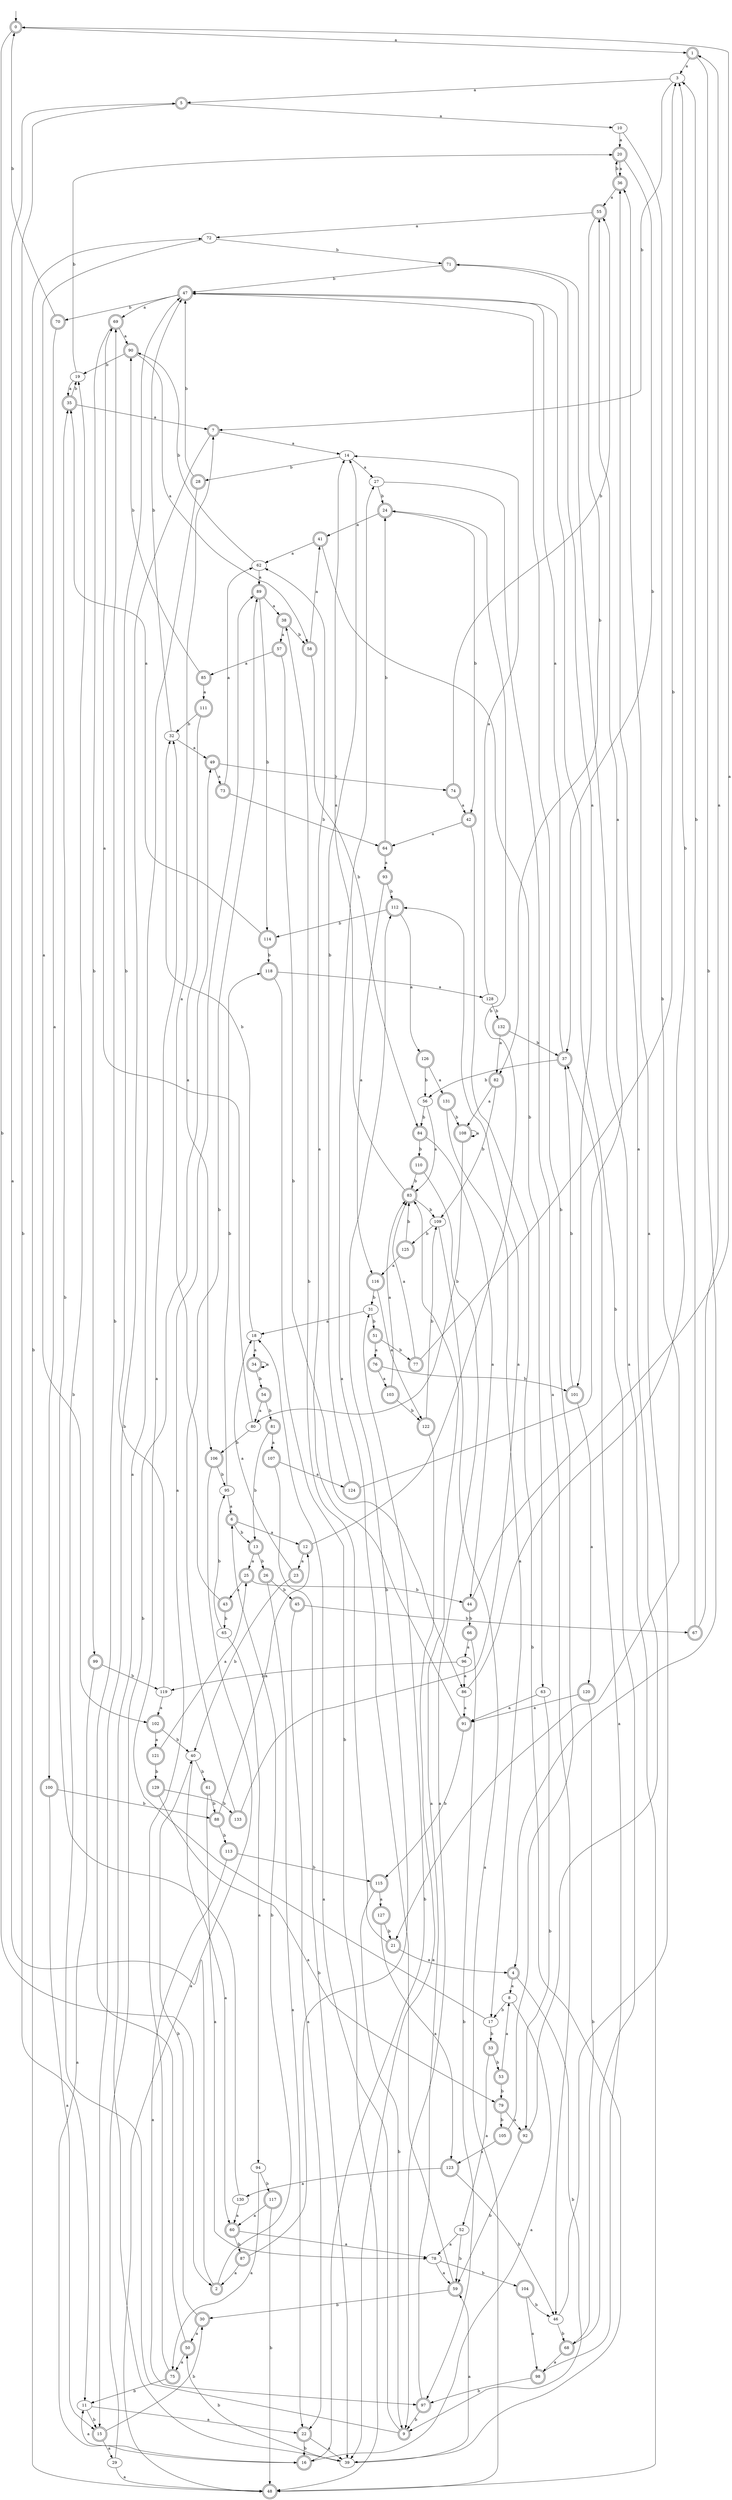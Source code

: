 digraph RandomDFA {
  __start0 [label="", shape=none];
  __start0 -> 0 [label=""];
  0 [shape=circle] [shape=doublecircle]
  0 -> 1 [label="a"]
  0 -> 2 [label="b"]
  1 [shape=doublecircle]
  1 -> 3 [label="a"]
  1 -> 4 [label="b"]
  2 [shape=doublecircle]
  2 -> 5 [label="a"]
  2 -> 6 [label="b"]
  3
  3 -> 5 [label="a"]
  3 -> 7 [label="b"]
  4 [shape=doublecircle]
  4 -> 8 [label="a"]
  4 -> 9 [label="b"]
  5 [shape=doublecircle]
  5 -> 10 [label="a"]
  5 -> 11 [label="b"]
  6 [shape=doublecircle]
  6 -> 12 [label="a"]
  6 -> 13 [label="b"]
  7 [shape=doublecircle]
  7 -> 14 [label="a"]
  7 -> 15 [label="b"]
  8
  8 -> 16 [label="a"]
  8 -> 17 [label="b"]
  9 [shape=doublecircle]
  9 -> 18 [label="a"]
  9 -> 19 [label="b"]
  10
  10 -> 20 [label="a"]
  10 -> 21 [label="b"]
  11
  11 -> 22 [label="a"]
  11 -> 15 [label="b"]
  12 [shape=doublecircle]
  12 -> 23 [label="a"]
  12 -> 24 [label="b"]
  13 [shape=doublecircle]
  13 -> 25 [label="a"]
  13 -> 26 [label="b"]
  14
  14 -> 27 [label="a"]
  14 -> 28 [label="b"]
  15 [shape=doublecircle]
  15 -> 29 [label="a"]
  15 -> 30 [label="b"]
  16 [shape=doublecircle]
  16 -> 11 [label="a"]
  16 -> 31 [label="b"]
  17
  17 -> 32 [label="a"]
  17 -> 33 [label="b"]
  18
  18 -> 34 [label="a"]
  18 -> 32 [label="b"]
  19
  19 -> 35 [label="a"]
  19 -> 20 [label="b"]
  20 [shape=doublecircle]
  20 -> 36 [label="a"]
  20 -> 37 [label="b"]
  21 [shape=doublecircle]
  21 -> 4 [label="a"]
  21 -> 38 [label="b"]
  22 [shape=doublecircle]
  22 -> 39 [label="a"]
  22 -> 16 [label="b"]
  23 [shape=doublecircle]
  23 -> 18 [label="a"]
  23 -> 40 [label="b"]
  24 [shape=doublecircle]
  24 -> 41 [label="a"]
  24 -> 42 [label="b"]
  25 [shape=doublecircle]
  25 -> 43 [label="a"]
  25 -> 44 [label="b"]
  26 [shape=doublecircle]
  26 -> 22 [label="a"]
  26 -> 45 [label="b"]
  27
  27 -> 46 [label="a"]
  27 -> 24 [label="b"]
  28 [shape=doublecircle]
  28 -> 39 [label="a"]
  28 -> 47 [label="b"]
  29
  29 -> 48 [label="a"]
  29 -> 49 [label="b"]
  30 [shape=doublecircle]
  30 -> 50 [label="a"]
  30 -> 40 [label="b"]
  31
  31 -> 18 [label="a"]
  31 -> 51 [label="b"]
  32
  32 -> 49 [label="a"]
  32 -> 47 [label="b"]
  33 [shape=doublecircle]
  33 -> 52 [label="a"]
  33 -> 53 [label="b"]
  34 [shape=doublecircle]
  34 -> 34 [label="a"]
  34 -> 54 [label="b"]
  35 [shape=doublecircle]
  35 -> 7 [label="a"]
  35 -> 19 [label="b"]
  36 [shape=doublecircle]
  36 -> 55 [label="a"]
  36 -> 20 [label="b"]
  37 [shape=doublecircle]
  37 -> 47 [label="a"]
  37 -> 56 [label="b"]
  38 [shape=doublecircle]
  38 -> 57 [label="a"]
  38 -> 58 [label="b"]
  39
  39 -> 59 [label="a"]
  39 -> 50 [label="b"]
  40
  40 -> 60 [label="a"]
  40 -> 61 [label="b"]
  41 [shape=doublecircle]
  41 -> 62 [label="a"]
  41 -> 63 [label="b"]
  42 [shape=doublecircle]
  42 -> 64 [label="a"]
  42 -> 39 [label="b"]
  43 [shape=doublecircle]
  43 -> 7 [label="a"]
  43 -> 65 [label="b"]
  44 [shape=doublecircle]
  44 -> 0 [label="a"]
  44 -> 66 [label="b"]
  45 [shape=doublecircle]
  45 -> 22 [label="a"]
  45 -> 67 [label="b"]
  46
  46 -> 36 [label="a"]
  46 -> 68 [label="b"]
  47 [shape=doublecircle]
  47 -> 69 [label="a"]
  47 -> 70 [label="b"]
  48 [shape=doublecircle]
  48 -> 71 [label="a"]
  48 -> 72 [label="b"]
  49 [shape=doublecircle]
  49 -> 73 [label="a"]
  49 -> 74 [label="b"]
  50 [shape=doublecircle]
  50 -> 75 [label="a"]
  50 -> 69 [label="b"]
  51 [shape=doublecircle]
  51 -> 76 [label="a"]
  51 -> 77 [label="b"]
  52
  52 -> 78 [label="a"]
  52 -> 59 [label="b"]
  53 [shape=doublecircle]
  53 -> 8 [label="a"]
  53 -> 79 [label="b"]
  54 [shape=doublecircle]
  54 -> 80 [label="a"]
  54 -> 81 [label="b"]
  55 [shape=doublecircle]
  55 -> 72 [label="a"]
  55 -> 82 [label="b"]
  56
  56 -> 83 [label="a"]
  56 -> 84 [label="b"]
  57 [shape=doublecircle]
  57 -> 85 [label="a"]
  57 -> 86 [label="b"]
  58 [shape=doublecircle]
  58 -> 41 [label="a"]
  58 -> 84 [label="b"]
  59 [shape=doublecircle]
  59 -> 27 [label="a"]
  59 -> 30 [label="b"]
  60 [shape=doublecircle]
  60 -> 78 [label="a"]
  60 -> 87 [label="b"]
  61 [shape=doublecircle]
  61 -> 78 [label="a"]
  61 -> 88 [label="b"]
  62
  62 -> 89 [label="a"]
  62 -> 90 [label="b"]
  63
  63 -> 91 [label="a"]
  63 -> 92 [label="b"]
  64 [shape=doublecircle]
  64 -> 93 [label="a"]
  64 -> 24 [label="b"]
  65
  65 -> 94 [label="a"]
  65 -> 95 [label="b"]
  66 [shape=doublecircle]
  66 -> 96 [label="a"]
  66 -> 97 [label="b"]
  67 [shape=doublecircle]
  67 -> 1 [label="a"]
  67 -> 3 [label="b"]
  68 [shape=doublecircle]
  68 -> 98 [label="a"]
  68 -> 47 [label="b"]
  69 [shape=doublecircle]
  69 -> 90 [label="a"]
  69 -> 99 [label="b"]
  70 [shape=doublecircle]
  70 -> 100 [label="a"]
  70 -> 0 [label="b"]
  71 [shape=doublecircle]
  71 -> 101 [label="a"]
  71 -> 47 [label="b"]
  72
  72 -> 102 [label="a"]
  72 -> 71 [label="b"]
  73 [shape=doublecircle]
  73 -> 62 [label="a"]
  73 -> 64 [label="b"]
  74 [shape=doublecircle]
  74 -> 42 [label="a"]
  74 -> 55 [label="b"]
  75 [shape=doublecircle]
  75 -> 89 [label="a"]
  75 -> 11 [label="b"]
  76 [shape=doublecircle]
  76 -> 103 [label="a"]
  76 -> 101 [label="b"]
  77 [shape=doublecircle]
  77 -> 83 [label="a"]
  77 -> 3 [label="b"]
  78
  78 -> 59 [label="a"]
  78 -> 104 [label="b"]
  79 [shape=doublecircle]
  79 -> 92 [label="a"]
  79 -> 105 [label="b"]
  80
  80 -> 69 [label="a"]
  80 -> 106 [label="b"]
  81 [shape=doublecircle]
  81 -> 107 [label="a"]
  81 -> 13 [label="b"]
  82 [shape=doublecircle]
  82 -> 108 [label="a"]
  82 -> 109 [label="b"]
  83 [shape=doublecircle]
  83 -> 14 [label="a"]
  83 -> 109 [label="b"]
  84 [shape=doublecircle]
  84 -> 44 [label="a"]
  84 -> 110 [label="b"]
  85 [shape=doublecircle]
  85 -> 111 [label="a"]
  85 -> 90 [label="b"]
  86
  86 -> 91 [label="a"]
  86 -> 3 [label="b"]
  87 [shape=doublecircle]
  87 -> 2 [label="a"]
  87 -> 112 [label="b"]
  88 [shape=doublecircle]
  88 -> 12 [label="a"]
  88 -> 113 [label="b"]
  89 [shape=doublecircle]
  89 -> 38 [label="a"]
  89 -> 114 [label="b"]
  90 [shape=doublecircle]
  90 -> 58 [label="a"]
  90 -> 19 [label="b"]
  91 [shape=doublecircle]
  91 -> 62 [label="a"]
  91 -> 115 [label="b"]
  92 [shape=doublecircle]
  92 -> 36 [label="a"]
  92 -> 59 [label="b"]
  93 [shape=doublecircle]
  93 -> 116 [label="a"]
  93 -> 112 [label="b"]
  94
  94 -> 75 [label="a"]
  94 -> 117 [label="b"]
  95
  95 -> 6 [label="a"]
  95 -> 118 [label="b"]
  96
  96 -> 86 [label="a"]
  96 -> 119 [label="b"]
  97 [shape=doublecircle]
  97 -> 83 [label="a"]
  97 -> 9 [label="b"]
  98 [shape=doublecircle]
  98 -> 37 [label="a"]
  98 -> 97 [label="b"]
  99 [shape=doublecircle]
  99 -> 16 [label="a"]
  99 -> 119 [label="b"]
  100 [shape=doublecircle]
  100 -> 15 [label="a"]
  100 -> 88 [label="b"]
  101 [shape=doublecircle]
  101 -> 120 [label="a"]
  101 -> 37 [label="b"]
  102 [shape=doublecircle]
  102 -> 121 [label="a"]
  102 -> 40 [label="b"]
  103 [shape=doublecircle]
  103 -> 83 [label="a"]
  103 -> 122 [label="b"]
  104 [shape=doublecircle]
  104 -> 98 [label="a"]
  104 -> 46 [label="b"]
  105 [shape=doublecircle]
  105 -> 123 [label="a"]
  105 -> 47 [label="b"]
  106 [shape=doublecircle]
  106 -> 48 [label="a"]
  106 -> 95 [label="b"]
  107 [shape=doublecircle]
  107 -> 124 [label="a"]
  107 -> 39 [label="b"]
  108 [shape=doublecircle]
  108 -> 108 [label="a"]
  108 -> 80 [label="b"]
  109
  109 -> 48 [label="a"]
  109 -> 125 [label="b"]
  110 [shape=doublecircle]
  110 -> 9 [label="a"]
  110 -> 83 [label="b"]
  111 [shape=doublecircle]
  111 -> 106 [label="a"]
  111 -> 32 [label="b"]
  112 [shape=doublecircle]
  112 -> 126 [label="a"]
  112 -> 114 [label="b"]
  113 [shape=doublecircle]
  113 -> 97 [label="a"]
  113 -> 115 [label="b"]
  114 [shape=doublecircle]
  114 -> 35 [label="a"]
  114 -> 118 [label="b"]
  115 [shape=doublecircle]
  115 -> 127 [label="a"]
  115 -> 9 [label="b"]
  116 [shape=doublecircle]
  116 -> 122 [label="a"]
  116 -> 31 [label="b"]
  117 [shape=doublecircle]
  117 -> 60 [label="a"]
  117 -> 48 [label="b"]
  118 [shape=doublecircle]
  118 -> 128 [label="a"]
  118 -> 48 [label="b"]
  119
  119 -> 102 [label="a"]
  119 -> 47 [label="b"]
  120 [shape=doublecircle]
  120 -> 91 [label="a"]
  120 -> 68 [label="b"]
  121 [shape=doublecircle]
  121 -> 25 [label="a"]
  121 -> 129 [label="b"]
  122 [shape=doublecircle]
  122 -> 39 [label="a"]
  122 -> 109 [label="b"]
  123 [shape=doublecircle]
  123 -> 130 [label="a"]
  123 -> 46 [label="b"]
  124 [shape=doublecircle]
  124 -> 55 [label="a"]
  124 -> 14 [label="b"]
  125 [shape=doublecircle]
  125 -> 116 [label="a"]
  125 -> 83 [label="b"]
  126 [shape=doublecircle]
  126 -> 131 [label="a"]
  126 -> 56 [label="b"]
  127 [shape=doublecircle]
  127 -> 123 [label="a"]
  127 -> 21 [label="b"]
  128
  128 -> 14 [label="a"]
  128 -> 132 [label="b"]
  129 [shape=doublecircle]
  129 -> 79 [label="a"]
  129 -> 133 [label="b"]
  130
  130 -> 60 [label="a"]
  130 -> 35 [label="b"]
  131 [shape=doublecircle]
  131 -> 17 [label="a"]
  131 -> 108 [label="b"]
  132 [shape=doublecircle]
  132 -> 82 [label="a"]
  132 -> 37 [label="b"]
  133 [shape=doublecircle]
  133 -> 112 [label="a"]
  133 -> 89 [label="b"]
}

